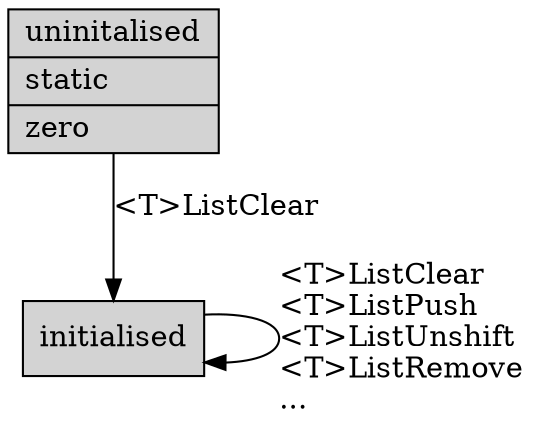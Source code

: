digraph {
	//rankdir = LR;
	node [ shape=record, style=filled ];
	null [ label = "{uninitalised\l|static\l|zero\l}" ];
	init [ label = "{initialised\l}" ];
	null -> init [ label = "<T>ListClear\l" ];
	init -> init [ style = invis ];
	init -> init [ label = "<T>ListClear\l<T>ListPush\l<T>ListUnshift\l<T>ListRemove\l...\l" ];
}
